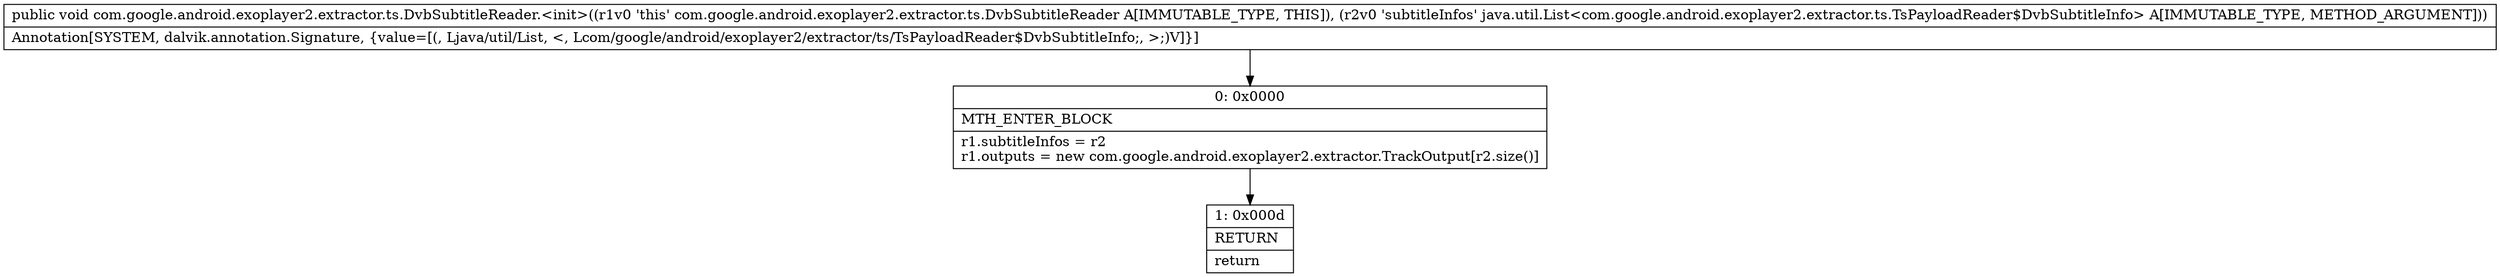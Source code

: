 digraph "CFG forcom.google.android.exoplayer2.extractor.ts.DvbSubtitleReader.\<init\>(Ljava\/util\/List;)V" {
Node_0 [shape=record,label="{0\:\ 0x0000|MTH_ENTER_BLOCK\l|r1.subtitleInfos = r2\lr1.outputs = new com.google.android.exoplayer2.extractor.TrackOutput[r2.size()]\l}"];
Node_1 [shape=record,label="{1\:\ 0x000d|RETURN\l|return\l}"];
MethodNode[shape=record,label="{public void com.google.android.exoplayer2.extractor.ts.DvbSubtitleReader.\<init\>((r1v0 'this' com.google.android.exoplayer2.extractor.ts.DvbSubtitleReader A[IMMUTABLE_TYPE, THIS]), (r2v0 'subtitleInfos' java.util.List\<com.google.android.exoplayer2.extractor.ts.TsPayloadReader$DvbSubtitleInfo\> A[IMMUTABLE_TYPE, METHOD_ARGUMENT]))  | Annotation[SYSTEM, dalvik.annotation.Signature, \{value=[(, Ljava\/util\/List, \<, Lcom\/google\/android\/exoplayer2\/extractor\/ts\/TsPayloadReader$DvbSubtitleInfo;, \>;)V]\}]\l}"];
MethodNode -> Node_0;
Node_0 -> Node_1;
}

